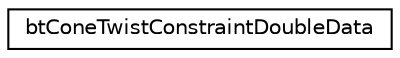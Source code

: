 digraph "Graphical Class Hierarchy"
{
  edge [fontname="Helvetica",fontsize="10",labelfontname="Helvetica",labelfontsize="10"];
  node [fontname="Helvetica",fontsize="10",shape=record];
  rankdir="LR";
  Node1 [label="btConeTwistConstraintDoubleData",height=0.2,width=0.4,color="black", fillcolor="white", style="filled",URL="$structbt_cone_twist_constraint_double_data.html"];
}
